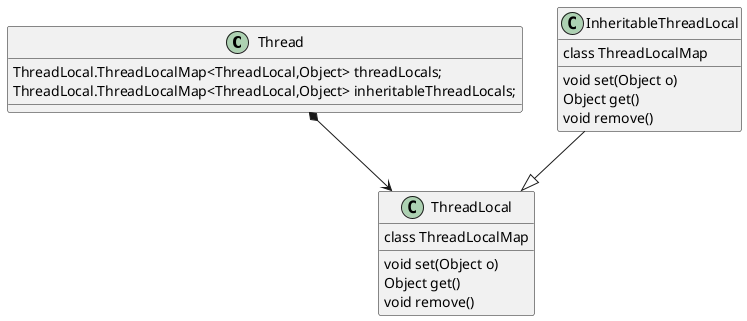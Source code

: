@startuml
Thread *--> ThreadLocal
InheritableThreadLocal --^ ThreadLocal


class Thread{
    ThreadLocal.ThreadLocalMap<ThreadLocal,Object> threadLocals;
    ThreadLocal.ThreadLocalMap<ThreadLocal,Object> inheritableThreadLocals;
}
class ThreadLocal{
    void set(Object o)
    Object get()
    void remove()
    class ThreadLocalMap
}
class InheritableThreadLocal{
    void set(Object o)
    Object get()
    void remove()
    class ThreadLocalMap
}


@enduml